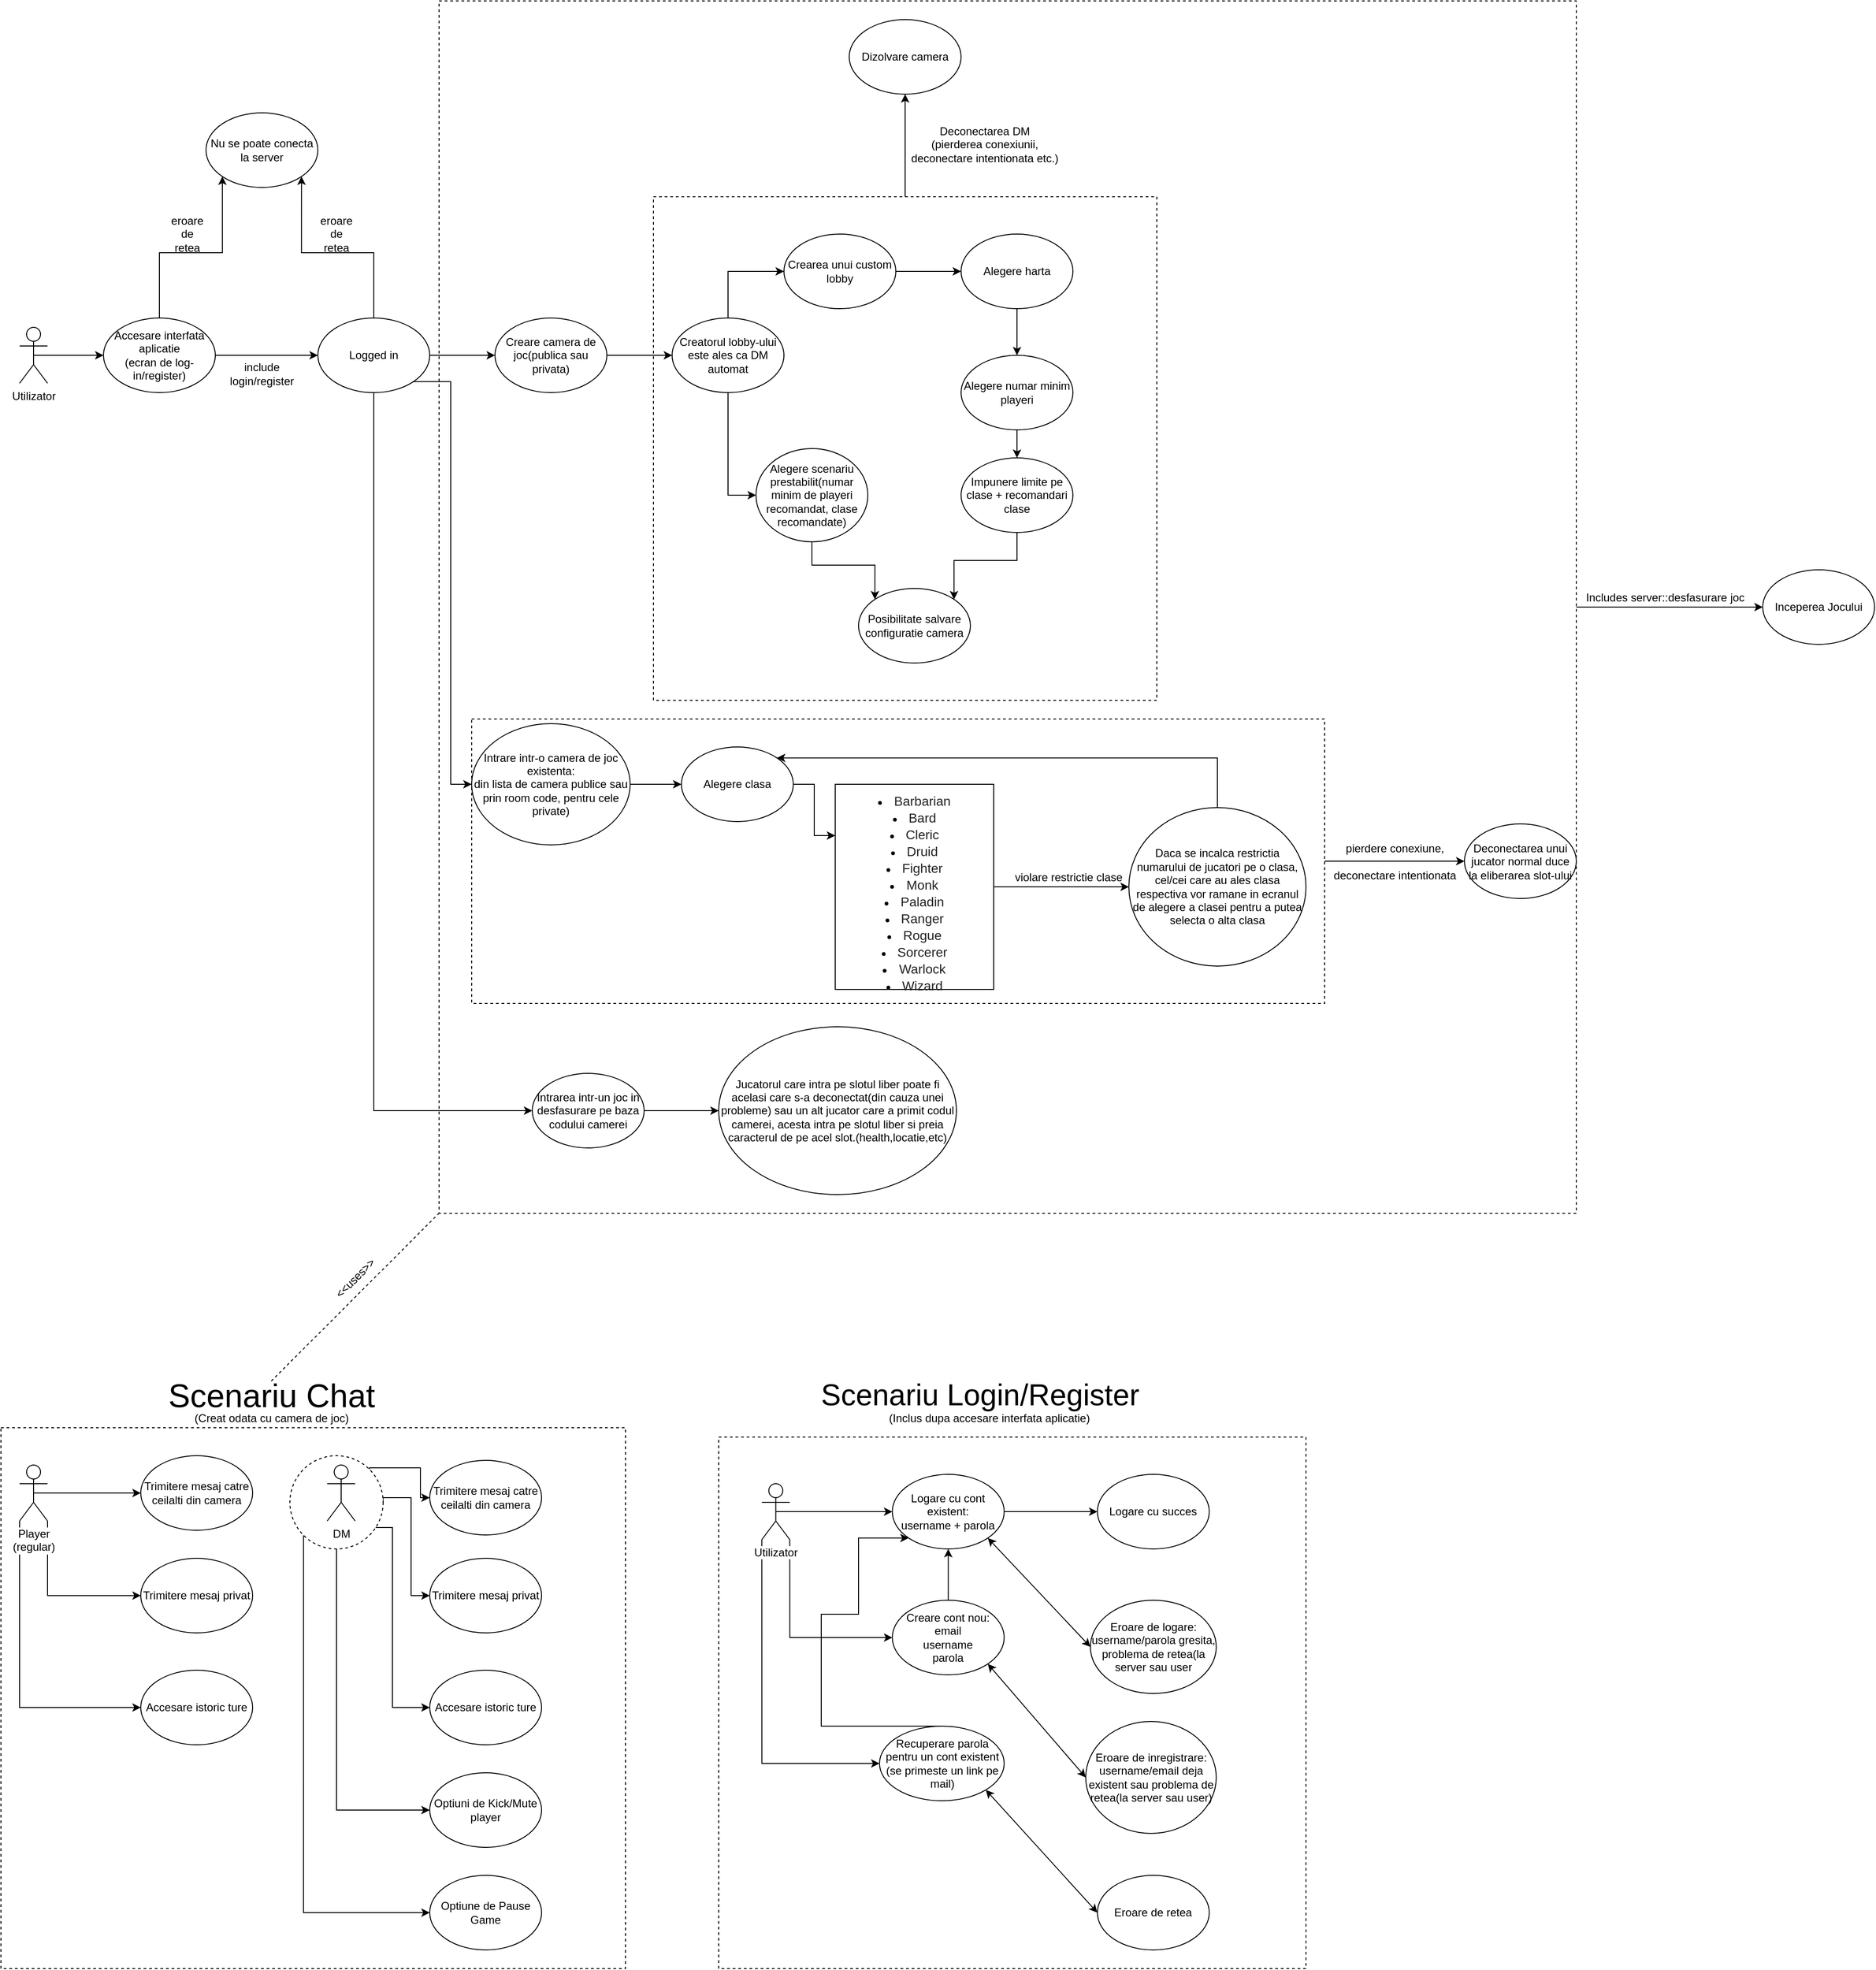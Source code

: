 <mxfile version="12.9.4" type="device"><diagram id="sszVgRyvfcD1CNVPQ8lp" name="Page-1"><mxGraphModel dx="1185" dy="1762" grid="1" gridSize="10" guides="1" tooltips="1" connect="1" arrows="1" fold="1" page="1" pageScale="1" pageWidth="850" pageHeight="1100" math="0" shadow="0"><root><mxCell id="0"/><mxCell id="1" parent="0"/><mxCell id="k3c2sumsUE7it0VDUXjG-154" value="" style="rounded=0;whiteSpace=wrap;html=1;dashed=1;" vertex="1" parent="1"><mxGeometry x="780" y="1250" width="630" height="570" as="geometry"/></mxCell><mxCell id="k3c2sumsUE7it0VDUXjG-121" value="" style="rounded=0;whiteSpace=wrap;html=1;dashed=1;" vertex="1" parent="1"><mxGeometry x="10" y="1240" width="670" height="580" as="geometry"/></mxCell><mxCell id="k3c2sumsUE7it0VDUXjG-115" style="edgeStyle=orthogonalEdgeStyle;rounded=0;orthogonalLoop=1;jettySize=auto;html=1;exitX=1;exitY=0;exitDx=0;exitDy=0;entryX=0;entryY=0.5;entryDx=0;entryDy=0;" edge="1" parent="1" source="k3c2sumsUE7it0VDUXjG-113" target="k3c2sumsUE7it0VDUXjG-97"><mxGeometry relative="1" as="geometry"><Array as="points"><mxPoint x="460" y="1283"/><mxPoint x="460" y="1315"/></Array></mxGeometry></mxCell><mxCell id="k3c2sumsUE7it0VDUXjG-116" style="edgeStyle=orthogonalEdgeStyle;rounded=0;orthogonalLoop=1;jettySize=auto;html=1;exitX=1;exitY=0.5;exitDx=0;exitDy=0;entryX=0;entryY=0.5;entryDx=0;entryDy=0;" edge="1" parent="1" source="k3c2sumsUE7it0VDUXjG-113" target="k3c2sumsUE7it0VDUXjG-98"><mxGeometry relative="1" as="geometry"><Array as="points"><mxPoint x="450" y="1315"/><mxPoint x="450" y="1420"/></Array></mxGeometry></mxCell><mxCell id="k3c2sumsUE7it0VDUXjG-117" style="edgeStyle=orthogonalEdgeStyle;rounded=0;orthogonalLoop=1;jettySize=auto;html=1;exitX=1;exitY=1;exitDx=0;exitDy=0;entryX=0;entryY=0.5;entryDx=0;entryDy=0;" edge="1" parent="1" source="k3c2sumsUE7it0VDUXjG-113" target="k3c2sumsUE7it0VDUXjG-99"><mxGeometry relative="1" as="geometry"><Array as="points"><mxPoint x="430" y="1347"/><mxPoint x="430" y="1540"/></Array></mxGeometry></mxCell><mxCell id="k3c2sumsUE7it0VDUXjG-118" style="edgeStyle=orthogonalEdgeStyle;rounded=0;orthogonalLoop=1;jettySize=auto;html=1;exitX=0.5;exitY=1;exitDx=0;exitDy=0;entryX=0;entryY=0.5;entryDx=0;entryDy=0;" edge="1" parent="1" source="k3c2sumsUE7it0VDUXjG-113" target="k3c2sumsUE7it0VDUXjG-100"><mxGeometry relative="1" as="geometry"/></mxCell><mxCell id="k3c2sumsUE7it0VDUXjG-120" style="edgeStyle=orthogonalEdgeStyle;rounded=0;orthogonalLoop=1;jettySize=auto;html=1;exitX=0;exitY=1;exitDx=0;exitDy=0;entryX=0;entryY=0.5;entryDx=0;entryDy=0;" edge="1" parent="1" source="k3c2sumsUE7it0VDUXjG-113" target="k3c2sumsUE7it0VDUXjG-102"><mxGeometry relative="1" as="geometry"><Array as="points"><mxPoint x="335" y="1760"/></Array></mxGeometry></mxCell><mxCell id="k3c2sumsUE7it0VDUXjG-113" value="" style="ellipse;whiteSpace=wrap;html=1;aspect=fixed;dashed=1;" vertex="1" parent="1"><mxGeometry x="320" y="1270" width="100" height="100" as="geometry"/></mxCell><mxCell id="k3c2sumsUE7it0VDUXjG-77" style="edgeStyle=orthogonalEdgeStyle;rounded=0;orthogonalLoop=1;jettySize=auto;html=1;exitX=1;exitY=0.5;exitDx=0;exitDy=0;entryX=0;entryY=0.5;entryDx=0;entryDy=0;" edge="1" parent="1" source="k3c2sumsUE7it0VDUXjG-76" target="k3c2sumsUE7it0VDUXjG-78"><mxGeometry relative="1" as="geometry"><mxPoint x="1790" y="360" as="targetPoint"/></mxGeometry></mxCell><mxCell id="k3c2sumsUE7it0VDUXjG-76" value="" style="rounded=0;whiteSpace=wrap;html=1;dashed=1;" vertex="1" parent="1"><mxGeometry x="480" y="-290" width="1220" height="1300" as="geometry"/></mxCell><mxCell id="k3c2sumsUE7it0VDUXjG-69" style="edgeStyle=orthogonalEdgeStyle;rounded=0;orthogonalLoop=1;jettySize=auto;html=1;exitX=1;exitY=0.5;exitDx=0;exitDy=0;entryX=0;entryY=0.5;entryDx=0;entryDy=0;" edge="1" parent="1" source="k3c2sumsUE7it0VDUXjG-66" target="k3c2sumsUE7it0VDUXjG-68"><mxGeometry relative="1" as="geometry"/></mxCell><mxCell id="k3c2sumsUE7it0VDUXjG-66" value="" style="rounded=0;whiteSpace=wrap;html=1;dashed=1;" vertex="1" parent="1"><mxGeometry x="515" y="480" width="915" height="305" as="geometry"/></mxCell><mxCell id="k3c2sumsUE7it0VDUXjG-42" style="edgeStyle=orthogonalEdgeStyle;rounded=0;orthogonalLoop=1;jettySize=auto;html=1;exitX=0.5;exitY=0;exitDx=0;exitDy=0;entryX=0.5;entryY=1;entryDx=0;entryDy=0;" edge="1" parent="1" source="k3c2sumsUE7it0VDUXjG-38" target="k3c2sumsUE7it0VDUXjG-41"><mxGeometry relative="1" as="geometry"/></mxCell><mxCell id="k3c2sumsUE7it0VDUXjG-38" value="" style="whiteSpace=wrap;html=1;aspect=fixed;dashed=1;" vertex="1" parent="1"><mxGeometry x="710" y="-80" width="540" height="540" as="geometry"/></mxCell><mxCell id="k3c2sumsUE7it0VDUXjG-5" style="edgeStyle=orthogonalEdgeStyle;rounded=0;orthogonalLoop=1;jettySize=auto;html=1;exitX=0.5;exitY=0.5;exitDx=0;exitDy=0;exitPerimeter=0;entryX=0;entryY=0.5;entryDx=0;entryDy=0;" edge="1" parent="1" source="k3c2sumsUE7it0VDUXjG-1" target="k3c2sumsUE7it0VDUXjG-3"><mxGeometry relative="1" as="geometry"/></mxCell><mxCell id="k3c2sumsUE7it0VDUXjG-1" value="Utilizator" style="shape=umlActor;verticalLabelPosition=bottom;labelBackgroundColor=#ffffff;verticalAlign=top;html=1;outlineConnect=0;" vertex="1" parent="1"><mxGeometry x="30" y="60" width="30" height="60" as="geometry"/></mxCell><mxCell id="k3c2sumsUE7it0VDUXjG-7" style="edgeStyle=orthogonalEdgeStyle;rounded=0;orthogonalLoop=1;jettySize=auto;html=1;exitX=1;exitY=0.5;exitDx=0;exitDy=0;" edge="1" parent="1" source="k3c2sumsUE7it0VDUXjG-3" target="k3c2sumsUE7it0VDUXjG-6"><mxGeometry relative="1" as="geometry"/></mxCell><mxCell id="k3c2sumsUE7it0VDUXjG-10" style="edgeStyle=orthogonalEdgeStyle;rounded=0;orthogonalLoop=1;jettySize=auto;html=1;exitX=0.5;exitY=0;exitDx=0;exitDy=0;entryX=0;entryY=1;entryDx=0;entryDy=0;" edge="1" parent="1" source="k3c2sumsUE7it0VDUXjG-3" target="k3c2sumsUE7it0VDUXjG-9"><mxGeometry relative="1" as="geometry"/></mxCell><mxCell id="k3c2sumsUE7it0VDUXjG-3" value="Accesare interfata aplicatie&lt;br&gt;(ecran de log-in/register)" style="ellipse;whiteSpace=wrap;html=1;" vertex="1" parent="1"><mxGeometry x="120" y="50" width="120" height="80" as="geometry"/></mxCell><mxCell id="k3c2sumsUE7it0VDUXjG-11" style="edgeStyle=orthogonalEdgeStyle;rounded=0;orthogonalLoop=1;jettySize=auto;html=1;entryX=1;entryY=1;entryDx=0;entryDy=0;" edge="1" parent="1" source="k3c2sumsUE7it0VDUXjG-6" target="k3c2sumsUE7it0VDUXjG-9"><mxGeometry relative="1" as="geometry"/></mxCell><mxCell id="k3c2sumsUE7it0VDUXjG-17" style="edgeStyle=orthogonalEdgeStyle;rounded=0;orthogonalLoop=1;jettySize=auto;html=1;entryX=0;entryY=0.5;entryDx=0;entryDy=0;" edge="1" parent="1" source="k3c2sumsUE7it0VDUXjG-6" target="k3c2sumsUE7it0VDUXjG-16"><mxGeometry relative="1" as="geometry"/></mxCell><mxCell id="k3c2sumsUE7it0VDUXjG-48" style="edgeStyle=orthogonalEdgeStyle;rounded=0;orthogonalLoop=1;jettySize=auto;html=1;exitX=1;exitY=1;exitDx=0;exitDy=0;entryX=0;entryY=0.5;entryDx=0;entryDy=0;" edge="1" parent="1" source="k3c2sumsUE7it0VDUXjG-6" target="k3c2sumsUE7it0VDUXjG-46"><mxGeometry relative="1" as="geometry"/></mxCell><mxCell id="k3c2sumsUE7it0VDUXjG-72" style="edgeStyle=orthogonalEdgeStyle;rounded=0;orthogonalLoop=1;jettySize=auto;html=1;exitX=0.5;exitY=1;exitDx=0;exitDy=0;entryX=0;entryY=0.5;entryDx=0;entryDy=0;" edge="1" parent="1" source="k3c2sumsUE7it0VDUXjG-6" target="k3c2sumsUE7it0VDUXjG-71"><mxGeometry relative="1" as="geometry"/></mxCell><mxCell id="k3c2sumsUE7it0VDUXjG-6" value="Logged in" style="ellipse;whiteSpace=wrap;html=1;" vertex="1" parent="1"><mxGeometry x="350" y="50" width="120" height="80" as="geometry"/></mxCell><mxCell id="k3c2sumsUE7it0VDUXjG-8" value="include login/register" style="text;html=1;strokeColor=none;fillColor=none;align=center;verticalAlign=middle;whiteSpace=wrap;rounded=0;" vertex="1" parent="1"><mxGeometry x="260" y="100" width="60" height="20" as="geometry"/></mxCell><mxCell id="k3c2sumsUE7it0VDUXjG-9" value="Nu se poate conecta la server" style="ellipse;whiteSpace=wrap;html=1;" vertex="1" parent="1"><mxGeometry x="230" y="-170" width="120" height="80" as="geometry"/></mxCell><mxCell id="k3c2sumsUE7it0VDUXjG-12" value="eroare de retea" style="text;html=1;strokeColor=none;fillColor=none;align=center;verticalAlign=middle;whiteSpace=wrap;rounded=0;" vertex="1" parent="1"><mxGeometry x="190" y="-50" width="40" height="20" as="geometry"/></mxCell><mxCell id="k3c2sumsUE7it0VDUXjG-14" value="eroare de retea" style="text;html=1;strokeColor=none;fillColor=none;align=center;verticalAlign=middle;whiteSpace=wrap;rounded=0;" vertex="1" parent="1"><mxGeometry x="350" y="-50" width="40" height="20" as="geometry"/></mxCell><mxCell id="k3c2sumsUE7it0VDUXjG-13" style="edgeStyle=orthogonalEdgeStyle;rounded=0;orthogonalLoop=1;jettySize=auto;html=1;exitX=0.5;exitY=1;exitDx=0;exitDy=0;" edge="1" parent="1" source="k3c2sumsUE7it0VDUXjG-12" target="k3c2sumsUE7it0VDUXjG-12"><mxGeometry relative="1" as="geometry"/></mxCell><mxCell id="k3c2sumsUE7it0VDUXjG-19" style="edgeStyle=orthogonalEdgeStyle;rounded=0;orthogonalLoop=1;jettySize=auto;html=1;exitX=1;exitY=0.5;exitDx=0;exitDy=0;entryX=0;entryY=0.5;entryDx=0;entryDy=0;" edge="1" parent="1" source="k3c2sumsUE7it0VDUXjG-16" target="k3c2sumsUE7it0VDUXjG-18"><mxGeometry relative="1" as="geometry"/></mxCell><mxCell id="k3c2sumsUE7it0VDUXjG-16" value="Creare camera de joc(publica sau privata)" style="ellipse;whiteSpace=wrap;html=1;" vertex="1" parent="1"><mxGeometry x="540" y="50" width="120" height="80" as="geometry"/></mxCell><mxCell id="k3c2sumsUE7it0VDUXjG-28" style="edgeStyle=orthogonalEdgeStyle;rounded=0;orthogonalLoop=1;jettySize=auto;html=1;exitX=0.5;exitY=1;exitDx=0;exitDy=0;entryX=0;entryY=0.5;entryDx=0;entryDy=0;" edge="1" parent="1" source="k3c2sumsUE7it0VDUXjG-18" target="k3c2sumsUE7it0VDUXjG-20"><mxGeometry relative="1" as="geometry"/></mxCell><mxCell id="k3c2sumsUE7it0VDUXjG-29" style="edgeStyle=orthogonalEdgeStyle;rounded=0;orthogonalLoop=1;jettySize=auto;html=1;exitX=0.5;exitY=0;exitDx=0;exitDy=0;entryX=0;entryY=0.5;entryDx=0;entryDy=0;" edge="1" parent="1" source="k3c2sumsUE7it0VDUXjG-18" target="k3c2sumsUE7it0VDUXjG-22"><mxGeometry relative="1" as="geometry"/></mxCell><mxCell id="k3c2sumsUE7it0VDUXjG-18" value="Creatorul lobby-ului este ales ca DM automat" style="ellipse;whiteSpace=wrap;html=1;" vertex="1" parent="1"><mxGeometry x="730" y="50" width="120" height="80" as="geometry"/></mxCell><mxCell id="k3c2sumsUE7it0VDUXjG-36" style="edgeStyle=orthogonalEdgeStyle;rounded=0;orthogonalLoop=1;jettySize=auto;html=1;exitX=0.5;exitY=1;exitDx=0;exitDy=0;entryX=0;entryY=0;entryDx=0;entryDy=0;" edge="1" parent="1" source="k3c2sumsUE7it0VDUXjG-20" target="k3c2sumsUE7it0VDUXjG-33"><mxGeometry relative="1" as="geometry"/></mxCell><mxCell id="k3c2sumsUE7it0VDUXjG-20" value="Alegere scenariu prestabilit(numar minim de playeri recomandat, clase recomandate)" style="ellipse;whiteSpace=wrap;html=1;" vertex="1" parent="1"><mxGeometry x="820" y="190" width="120" height="100" as="geometry"/></mxCell><mxCell id="k3c2sumsUE7it0VDUXjG-30" style="edgeStyle=orthogonalEdgeStyle;rounded=0;orthogonalLoop=1;jettySize=auto;html=1;exitX=1;exitY=0.5;exitDx=0;exitDy=0;entryX=0;entryY=0.5;entryDx=0;entryDy=0;" edge="1" parent="1" source="k3c2sumsUE7it0VDUXjG-22" target="k3c2sumsUE7it0VDUXjG-25"><mxGeometry relative="1" as="geometry"/></mxCell><mxCell id="k3c2sumsUE7it0VDUXjG-22" value="Crearea unui custom lobby" style="ellipse;whiteSpace=wrap;html=1;" vertex="1" parent="1"><mxGeometry x="850" y="-40" width="120" height="80" as="geometry"/></mxCell><mxCell id="k3c2sumsUE7it0VDUXjG-31" style="edgeStyle=orthogonalEdgeStyle;rounded=0;orthogonalLoop=1;jettySize=auto;html=1;" edge="1" parent="1" source="k3c2sumsUE7it0VDUXjG-25" target="k3c2sumsUE7it0VDUXjG-26"><mxGeometry relative="1" as="geometry"/></mxCell><mxCell id="k3c2sumsUE7it0VDUXjG-25" value="Alegere harta" style="ellipse;whiteSpace=wrap;html=1;" vertex="1" parent="1"><mxGeometry x="1040" y="-40" width="120" height="80" as="geometry"/></mxCell><mxCell id="k3c2sumsUE7it0VDUXjG-32" style="edgeStyle=orthogonalEdgeStyle;rounded=0;orthogonalLoop=1;jettySize=auto;html=1;exitX=0.5;exitY=1;exitDx=0;exitDy=0;entryX=0.5;entryY=0;entryDx=0;entryDy=0;" edge="1" parent="1" source="k3c2sumsUE7it0VDUXjG-26" target="k3c2sumsUE7it0VDUXjG-27"><mxGeometry relative="1" as="geometry"/></mxCell><mxCell id="k3c2sumsUE7it0VDUXjG-26" value="Alegere numar minim playeri" style="ellipse;whiteSpace=wrap;html=1;" vertex="1" parent="1"><mxGeometry x="1040" y="90" width="120" height="80" as="geometry"/></mxCell><mxCell id="k3c2sumsUE7it0VDUXjG-37" style="edgeStyle=orthogonalEdgeStyle;rounded=0;orthogonalLoop=1;jettySize=auto;html=1;exitX=0.5;exitY=1;exitDx=0;exitDy=0;entryX=1;entryY=0;entryDx=0;entryDy=0;" edge="1" parent="1" source="k3c2sumsUE7it0VDUXjG-27" target="k3c2sumsUE7it0VDUXjG-33"><mxGeometry relative="1" as="geometry"/></mxCell><mxCell id="k3c2sumsUE7it0VDUXjG-27" value="Impunere limite pe clase + recomandari clase" style="ellipse;whiteSpace=wrap;html=1;" vertex="1" parent="1"><mxGeometry x="1040" y="200" width="120" height="80" as="geometry"/></mxCell><mxCell id="k3c2sumsUE7it0VDUXjG-33" value="Posibilitate salvare configuratie camera" style="ellipse;whiteSpace=wrap;html=1;" vertex="1" parent="1"><mxGeometry x="930" y="340" width="120" height="80" as="geometry"/></mxCell><mxCell id="k3c2sumsUE7it0VDUXjG-41" value="Dizolvare camera" style="ellipse;whiteSpace=wrap;html=1;" vertex="1" parent="1"><mxGeometry x="920" y="-270" width="120" height="80" as="geometry"/></mxCell><mxCell id="k3c2sumsUE7it0VDUXjG-43" value="Deconectarea DM&lt;br&gt;(pierderea conexiunii,&lt;br&gt;deconectare intentionata etc.)" style="text;html=1;align=center;verticalAlign=middle;resizable=0;points=[];autosize=1;" vertex="1" parent="1"><mxGeometry x="980" y="-161" width="170" height="50" as="geometry"/></mxCell><mxCell id="k3c2sumsUE7it0VDUXjG-52" style="edgeStyle=orthogonalEdgeStyle;rounded=0;orthogonalLoop=1;jettySize=auto;html=1;exitX=1;exitY=0.5;exitDx=0;exitDy=0;entryX=0;entryY=0.5;entryDx=0;entryDy=0;" edge="1" parent="1" source="k3c2sumsUE7it0VDUXjG-46" target="k3c2sumsUE7it0VDUXjG-51"><mxGeometry relative="1" as="geometry"/></mxCell><mxCell id="k3c2sumsUE7it0VDUXjG-46" value="Intrare intr-o camera de joc existenta:&lt;br&gt;din lista de camera publice sau prin room code, pentru cele private)" style="ellipse;whiteSpace=wrap;html=1;" vertex="1" parent="1"><mxGeometry x="515" y="485" width="170" height="130" as="geometry"/></mxCell><mxCell id="k3c2sumsUE7it0VDUXjG-63" style="edgeStyle=orthogonalEdgeStyle;rounded=0;orthogonalLoop=1;jettySize=auto;html=1;entryX=0;entryY=0.25;entryDx=0;entryDy=0;" edge="1" parent="1" source="k3c2sumsUE7it0VDUXjG-51" target="k3c2sumsUE7it0VDUXjG-55"><mxGeometry relative="1" as="geometry"/></mxCell><mxCell id="k3c2sumsUE7it0VDUXjG-51" value="Alegere clasa" style="ellipse;whiteSpace=wrap;html=1;" vertex="1" parent="1"><mxGeometry x="740" y="510" width="120" height="80" as="geometry"/></mxCell><mxCell id="k3c2sumsUE7it0VDUXjG-64" style="edgeStyle=orthogonalEdgeStyle;rounded=0;orthogonalLoop=1;jettySize=auto;html=1;exitX=1;exitY=0.5;exitDx=0;exitDy=0;entryX=0;entryY=0.5;entryDx=0;entryDy=0;" edge="1" parent="1" source="k3c2sumsUE7it0VDUXjG-55" target="k3c2sumsUE7it0VDUXjG-60"><mxGeometry relative="1" as="geometry"/></mxCell><mxCell id="k3c2sumsUE7it0VDUXjG-55" value="&lt;br&gt;&lt;li style=&quot;margin-bottom: 0.1em&quot;&gt;&lt;font color=&quot;#222222&quot; face=&quot;sans-serif&quot;&gt;&lt;span style=&quot;font-size: 14px&quot;&gt;Barbarian&lt;/span&gt;&lt;/font&gt;&lt;/li&gt;&lt;li style=&quot;margin-bottom: 0.1em&quot;&gt;&lt;font color=&quot;#222222&quot; face=&quot;sans-serif&quot;&gt;&lt;span style=&quot;font-size: 14px&quot;&gt;Bard&lt;/span&gt;&lt;/font&gt;&lt;/li&gt;&lt;li style=&quot;margin-bottom: 0.1em&quot;&gt;&lt;font color=&quot;#222222&quot; face=&quot;sans-serif&quot;&gt;&lt;span style=&quot;font-size: 14px&quot;&gt;Cleric&lt;/span&gt;&lt;/font&gt;&lt;/li&gt;&lt;li style=&quot;margin-bottom: 0.1em&quot;&gt;&lt;font color=&quot;#222222&quot; face=&quot;sans-serif&quot;&gt;&lt;span style=&quot;font-size: 14px&quot;&gt;Druid&lt;/span&gt;&lt;/font&gt;&lt;/li&gt;&lt;li style=&quot;margin-bottom: 0.1em&quot;&gt;&lt;font color=&quot;#222222&quot; face=&quot;sans-serif&quot;&gt;&lt;span style=&quot;font-size: 14px&quot;&gt;Fighter&lt;/span&gt;&lt;/font&gt;&lt;/li&gt;&lt;li style=&quot;margin-bottom: 0.1em&quot;&gt;&lt;font color=&quot;#222222&quot; face=&quot;sans-serif&quot;&gt;&lt;span style=&quot;font-size: 14px&quot;&gt;Monk&lt;/span&gt;&lt;/font&gt;&lt;/li&gt;&lt;li style=&quot;margin-bottom: 0.1em&quot;&gt;&lt;font color=&quot;#222222&quot; face=&quot;sans-serif&quot;&gt;&lt;span style=&quot;font-size: 14px&quot;&gt;Paladin&lt;/span&gt;&lt;/font&gt;&lt;/li&gt;&lt;li style=&quot;margin-bottom: 0.1em&quot;&gt;&lt;font color=&quot;#222222&quot; face=&quot;sans-serif&quot;&gt;&lt;span style=&quot;font-size: 14px&quot;&gt;Ranger&lt;/span&gt;&lt;/font&gt;&lt;/li&gt;&lt;li style=&quot;margin-bottom: 0.1em&quot;&gt;&lt;font color=&quot;#222222&quot; face=&quot;sans-serif&quot;&gt;&lt;span style=&quot;font-size: 14px&quot;&gt;Rogue&lt;/span&gt;&lt;/font&gt;&lt;/li&gt;&lt;li style=&quot;margin-bottom: 0.1em&quot;&gt;&lt;font color=&quot;#222222&quot; face=&quot;sans-serif&quot;&gt;&lt;span style=&quot;font-size: 14px&quot;&gt;Sorcerer&lt;/span&gt;&lt;/font&gt;&lt;/li&gt;&lt;li style=&quot;margin-bottom: 0.1em&quot;&gt;&lt;font color=&quot;#222222&quot; face=&quot;sans-serif&quot;&gt;&lt;span style=&quot;font-size: 14px&quot;&gt;Warlock&lt;/span&gt;&lt;/font&gt;&lt;/li&gt;&lt;li style=&quot;margin-bottom: 0.1em&quot;&gt;&lt;font color=&quot;#222222&quot; face=&quot;sans-serif&quot;&gt;&lt;span style=&quot;font-size: 14px&quot;&gt;Wizard&lt;/span&gt;&lt;/font&gt;&lt;/li&gt;" style="rounded=0;whiteSpace=wrap;html=1;" vertex="1" parent="1"><mxGeometry x="905" y="550" width="170" height="220" as="geometry"/></mxCell><mxCell id="k3c2sumsUE7it0VDUXjG-57" value="violare restrictie clase" style="text;html=1;align=center;verticalAlign=middle;resizable=0;points=[];autosize=1;" vertex="1" parent="1"><mxGeometry x="1090" y="640" width="130" height="20" as="geometry"/></mxCell><mxCell id="k3c2sumsUE7it0VDUXjG-65" style="edgeStyle=orthogonalEdgeStyle;rounded=0;orthogonalLoop=1;jettySize=auto;html=1;exitX=0.5;exitY=0;exitDx=0;exitDy=0;entryX=1;entryY=0;entryDx=0;entryDy=0;" edge="1" parent="1" source="k3c2sumsUE7it0VDUXjG-60" target="k3c2sumsUE7it0VDUXjG-51"><mxGeometry relative="1" as="geometry"/></mxCell><mxCell id="k3c2sumsUE7it0VDUXjG-60" value="Daca se incalca restrictia numarului de jucatori pe o clasa, cel/cei care au ales clasa respectiva vor ramane in ecranul de alegere a clasei pentru a putea selecta o alta clasa" style="ellipse;whiteSpace=wrap;html=1;" vertex="1" parent="1"><mxGeometry x="1220" y="575" width="190" height="170" as="geometry"/></mxCell><mxCell id="k3c2sumsUE7it0VDUXjG-68" value="Deconectarea unui jucator normal duce la eliberarea slot-ului" style="ellipse;whiteSpace=wrap;html=1;" vertex="1" parent="1"><mxGeometry x="1580" y="592.5" width="120" height="80" as="geometry"/></mxCell><mxCell id="k3c2sumsUE7it0VDUXjG-70" value="pierdere conexiune,&lt;br&gt;&lt;br&gt;deconectare intentionata" style="text;html=1;align=center;verticalAlign=middle;resizable=0;points=[];autosize=1;" vertex="1" parent="1"><mxGeometry x="1430" y="607.5" width="150" height="50" as="geometry"/></mxCell><mxCell id="k3c2sumsUE7it0VDUXjG-75" style="edgeStyle=orthogonalEdgeStyle;rounded=0;orthogonalLoop=1;jettySize=auto;html=1;exitX=1;exitY=0.5;exitDx=0;exitDy=0;entryX=0;entryY=0.5;entryDx=0;entryDy=0;" edge="1" parent="1" source="k3c2sumsUE7it0VDUXjG-71" target="k3c2sumsUE7it0VDUXjG-74"><mxGeometry relative="1" as="geometry"/></mxCell><mxCell id="k3c2sumsUE7it0VDUXjG-71" value="Intrarea intr-un joc in desfasurare pe baza codului camerei" style="ellipse;whiteSpace=wrap;html=1;" vertex="1" parent="1"><mxGeometry x="580" y="860" width="120" height="80" as="geometry"/></mxCell><mxCell id="k3c2sumsUE7it0VDUXjG-74" value="Jucatorul care intra pe slotul liber poate fi acelasi care s-a deconectat(din cauza unei probleme) sau un alt jucator care a primit codul camerei, acesta intra pe slotul liber si preia caracterul de pe acel slot.(health,locatie,etc)" style="ellipse;whiteSpace=wrap;html=1;" vertex="1" parent="1"><mxGeometry x="780" y="810" width="255" height="180" as="geometry"/></mxCell><mxCell id="k3c2sumsUE7it0VDUXjG-78" value="Inceperea Jocului" style="ellipse;whiteSpace=wrap;html=1;" vertex="1" parent="1"><mxGeometry x="1900" y="320" width="120" height="80" as="geometry"/></mxCell><mxCell id="k3c2sumsUE7it0VDUXjG-79" value="Includes server::desfasurare joc" style="text;html=1;align=center;verticalAlign=middle;resizable=0;points=[];autosize=1;" vertex="1" parent="1"><mxGeometry x="1700" y="340" width="190" height="20" as="geometry"/></mxCell><mxCell id="k3c2sumsUE7it0VDUXjG-80" value="" style="endArrow=none;dashed=1;html=1;entryX=0;entryY=1;entryDx=0;entryDy=0;" edge="1" parent="1" target="k3c2sumsUE7it0VDUXjG-76"><mxGeometry width="50" height="50" relative="1" as="geometry"><mxPoint x="300" y="1190" as="sourcePoint"/><mxPoint x="440" y="1010" as="targetPoint"/></mxGeometry></mxCell><mxCell id="k3c2sumsUE7it0VDUXjG-81" value="&lt;font style=&quot;font-size: 35px&quot;&gt;Scenariu Chat&lt;/font&gt;" style="text;html=1;align=center;verticalAlign=middle;resizable=0;points=[];autosize=1;" vertex="1" parent="1"><mxGeometry x="180" y="1190" width="240" height="30" as="geometry"/></mxCell><mxCell id="k3c2sumsUE7it0VDUXjG-82" value="&amp;lt;&amp;lt;uses&amp;gt;&amp;gt;" style="text;html=1;align=center;verticalAlign=middle;resizable=0;points=[];autosize=1;rotation=-45;" vertex="1" parent="1"><mxGeometry x="355" y="1070" width="70" height="20" as="geometry"/></mxCell><mxCell id="k3c2sumsUE7it0VDUXjG-85" value="(Creat odata cu camera de joc)" style="text;html=1;align=center;verticalAlign=middle;resizable=0;points=[];autosize=1;" vertex="1" parent="1"><mxGeometry x="210" y="1220" width="180" height="20" as="geometry"/></mxCell><mxCell id="k3c2sumsUE7it0VDUXjG-90" style="edgeStyle=orthogonalEdgeStyle;rounded=0;orthogonalLoop=1;jettySize=auto;html=1;exitX=0.5;exitY=0.5;exitDx=0;exitDy=0;exitPerimeter=0;entryX=0;entryY=0.5;entryDx=0;entryDy=0;" edge="1" parent="1" source="k3c2sumsUE7it0VDUXjG-86" target="k3c2sumsUE7it0VDUXjG-89"><mxGeometry relative="1" as="geometry"/></mxCell><mxCell id="k3c2sumsUE7it0VDUXjG-93" style="edgeStyle=orthogonalEdgeStyle;rounded=0;orthogonalLoop=1;jettySize=auto;html=1;exitX=1;exitY=1;exitDx=0;exitDy=0;exitPerimeter=0;entryX=0;entryY=0.5;entryDx=0;entryDy=0;" edge="1" parent="1" source="k3c2sumsUE7it0VDUXjG-86" target="k3c2sumsUE7it0VDUXjG-91"><mxGeometry relative="1" as="geometry"/></mxCell><mxCell id="k3c2sumsUE7it0VDUXjG-95" style="edgeStyle=orthogonalEdgeStyle;rounded=0;orthogonalLoop=1;jettySize=auto;html=1;exitX=0;exitY=1;exitDx=0;exitDy=0;exitPerimeter=0;entryX=0;entryY=0.5;entryDx=0;entryDy=0;" edge="1" parent="1" source="k3c2sumsUE7it0VDUXjG-86" target="k3c2sumsUE7it0VDUXjG-94"><mxGeometry relative="1" as="geometry"/></mxCell><mxCell id="k3c2sumsUE7it0VDUXjG-86" value="Player&lt;br&gt;(regular)" style="shape=umlActor;verticalLabelPosition=bottom;labelBackgroundColor=#ffffff;verticalAlign=top;html=1;outlineConnect=0;" vertex="1" parent="1"><mxGeometry x="30" y="1280" width="30" height="60" as="geometry"/></mxCell><mxCell id="k3c2sumsUE7it0VDUXjG-89" value="Trimitere mesaj catre ceilalti din camera" style="ellipse;whiteSpace=wrap;html=1;" vertex="1" parent="1"><mxGeometry x="160" y="1270" width="120" height="80" as="geometry"/></mxCell><mxCell id="k3c2sumsUE7it0VDUXjG-91" value="Trimitere mesaj privat" style="ellipse;whiteSpace=wrap;html=1;" vertex="1" parent="1"><mxGeometry x="160" y="1380" width="120" height="80" as="geometry"/></mxCell><mxCell id="k3c2sumsUE7it0VDUXjG-94" value="Accesare istoric ture" style="ellipse;whiteSpace=wrap;html=1;" vertex="1" parent="1"><mxGeometry x="160" y="1500" width="120" height="80" as="geometry"/></mxCell><mxCell id="k3c2sumsUE7it0VDUXjG-96" value="DM" style="shape=umlActor;verticalLabelPosition=bottom;labelBackgroundColor=#ffffff;verticalAlign=top;html=1;outlineConnect=0;" vertex="1" parent="1"><mxGeometry x="360" y="1280" width="30" height="60" as="geometry"/></mxCell><mxCell id="k3c2sumsUE7it0VDUXjG-97" value="Trimitere mesaj catre ceilalti din camera" style="ellipse;whiteSpace=wrap;html=1;" vertex="1" parent="1"><mxGeometry x="470" y="1275" width="120" height="80" as="geometry"/></mxCell><mxCell id="k3c2sumsUE7it0VDUXjG-98" value="Trimitere mesaj privat" style="ellipse;whiteSpace=wrap;html=1;" vertex="1" parent="1"><mxGeometry x="470" y="1380" width="120" height="80" as="geometry"/></mxCell><mxCell id="k3c2sumsUE7it0VDUXjG-99" value="Accesare istoric ture" style="ellipse;whiteSpace=wrap;html=1;" vertex="1" parent="1"><mxGeometry x="470" y="1500" width="120" height="80" as="geometry"/></mxCell><mxCell id="k3c2sumsUE7it0VDUXjG-100" value="Optiuni de Kick/Mute player" style="ellipse;whiteSpace=wrap;html=1;" vertex="1" parent="1"><mxGeometry x="470" y="1610" width="120" height="80" as="geometry"/></mxCell><mxCell id="k3c2sumsUE7it0VDUXjG-102" value="Optiune de Pause Game" style="ellipse;whiteSpace=wrap;html=1;" vertex="1" parent="1"><mxGeometry x="470" y="1720" width="120" height="80" as="geometry"/></mxCell><mxCell id="k3c2sumsUE7it0VDUXjG-122" value="&lt;font style=&quot;font-size: 32px&quot;&gt;Scenariu Login/Register&lt;/font&gt;" style="text;html=1;align=center;verticalAlign=middle;resizable=0;points=[];autosize=1;" vertex="1" parent="1"><mxGeometry x="880" y="1190" width="360" height="30" as="geometry"/></mxCell><mxCell id="k3c2sumsUE7it0VDUXjG-123" value="(Inclus dupa accesare interfata aplicatie)" style="text;html=1;align=center;verticalAlign=middle;resizable=0;points=[];autosize=1;" vertex="1" parent="1"><mxGeometry x="955" y="1220" width="230" height="20" as="geometry"/></mxCell><mxCell id="k3c2sumsUE7it0VDUXjG-133" style="edgeStyle=orthogonalEdgeStyle;rounded=0;orthogonalLoop=1;jettySize=auto;html=1;exitX=0.5;exitY=0.5;exitDx=0;exitDy=0;exitPerimeter=0;entryX=0;entryY=0.5;entryDx=0;entryDy=0;" edge="1" parent="1" source="k3c2sumsUE7it0VDUXjG-124" target="k3c2sumsUE7it0VDUXjG-131"><mxGeometry relative="1" as="geometry"/></mxCell><mxCell id="k3c2sumsUE7it0VDUXjG-134" style="edgeStyle=orthogonalEdgeStyle;rounded=0;orthogonalLoop=1;jettySize=auto;html=1;exitX=1;exitY=1;exitDx=0;exitDy=0;exitPerimeter=0;entryX=0;entryY=0.5;entryDx=0;entryDy=0;" edge="1" parent="1" source="k3c2sumsUE7it0VDUXjG-124" target="k3c2sumsUE7it0VDUXjG-132"><mxGeometry relative="1" as="geometry"/></mxCell><mxCell id="k3c2sumsUE7it0VDUXjG-149" style="edgeStyle=orthogonalEdgeStyle;rounded=0;orthogonalLoop=1;jettySize=auto;html=1;exitX=0;exitY=1;exitDx=0;exitDy=0;exitPerimeter=0;entryX=0;entryY=0.5;entryDx=0;entryDy=0;" edge="1" parent="1" source="k3c2sumsUE7it0VDUXjG-124" target="k3c2sumsUE7it0VDUXjG-148"><mxGeometry relative="1" as="geometry"/></mxCell><mxCell id="k3c2sumsUE7it0VDUXjG-124" value="Utilizator" style="shape=umlActor;verticalLabelPosition=bottom;labelBackgroundColor=#ffffff;verticalAlign=top;html=1;outlineConnect=0;" vertex="1" parent="1"><mxGeometry x="826.25" y="1300" width="30" height="60" as="geometry"/></mxCell><mxCell id="k3c2sumsUE7it0VDUXjG-142" style="edgeStyle=orthogonalEdgeStyle;rounded=0;orthogonalLoop=1;jettySize=auto;html=1;exitX=1;exitY=0.5;exitDx=0;exitDy=0;entryX=0;entryY=0.5;entryDx=0;entryDy=0;" edge="1" parent="1" source="k3c2sumsUE7it0VDUXjG-131" target="k3c2sumsUE7it0VDUXjG-143"><mxGeometry relative="1" as="geometry"><mxPoint x="1186.25" y="1330" as="targetPoint"/></mxGeometry></mxCell><mxCell id="k3c2sumsUE7it0VDUXjG-131" value="Logare cu cont existent:&lt;br&gt;username + parola" style="ellipse;whiteSpace=wrap;html=1;" vertex="1" parent="1"><mxGeometry x="966.25" y="1290" width="120" height="80" as="geometry"/></mxCell><mxCell id="k3c2sumsUE7it0VDUXjG-135" style="edgeStyle=orthogonalEdgeStyle;rounded=0;orthogonalLoop=1;jettySize=auto;html=1;exitX=0.5;exitY=0;exitDx=0;exitDy=0;entryX=0.5;entryY=1;entryDx=0;entryDy=0;" edge="1" parent="1" source="k3c2sumsUE7it0VDUXjG-132" target="k3c2sumsUE7it0VDUXjG-131"><mxGeometry relative="1" as="geometry"/></mxCell><mxCell id="k3c2sumsUE7it0VDUXjG-132" value="Creare cont nou:&lt;br&gt;email&lt;br&gt;username&lt;br&gt;parola" style="ellipse;whiteSpace=wrap;html=1;" vertex="1" parent="1"><mxGeometry x="966.25" y="1425" width="120" height="80" as="geometry"/></mxCell><mxCell id="k3c2sumsUE7it0VDUXjG-143" value="Logare cu succes" style="ellipse;whiteSpace=wrap;html=1;" vertex="1" parent="1"><mxGeometry x="1186.25" y="1290" width="120" height="80" as="geometry"/></mxCell><mxCell id="k3c2sumsUE7it0VDUXjG-144" value="Eroare de logare:&lt;br&gt;username/parola gresita, problema de retea(la server sau user" style="ellipse;whiteSpace=wrap;html=1;" vertex="1" parent="1"><mxGeometry x="1178.75" y="1425" width="135" height="100" as="geometry"/></mxCell><mxCell id="k3c2sumsUE7it0VDUXjG-145" value="" style="endArrow=classic;startArrow=classic;html=1;exitX=1;exitY=1;exitDx=0;exitDy=0;entryX=0;entryY=0.5;entryDx=0;entryDy=0;" edge="1" parent="1" source="k3c2sumsUE7it0VDUXjG-131" target="k3c2sumsUE7it0VDUXjG-144"><mxGeometry width="50" height="50" relative="1" as="geometry"><mxPoint x="1126.25" y="1435" as="sourcePoint"/><mxPoint x="1176.25" y="1385" as="targetPoint"/></mxGeometry></mxCell><mxCell id="k3c2sumsUE7it0VDUXjG-146" value="Eroare de inregistrare:&lt;br&gt;username/email deja&lt;br&gt;existent sau problema de retea(la server sau user)" style="ellipse;whiteSpace=wrap;html=1;" vertex="1" parent="1"><mxGeometry x="1173.75" y="1555" width="140" height="120" as="geometry"/></mxCell><mxCell id="k3c2sumsUE7it0VDUXjG-147" value="" style="endArrow=classic;startArrow=classic;html=1;entryX=1;entryY=1;entryDx=0;entryDy=0;exitX=0;exitY=0.5;exitDx=0;exitDy=0;" edge="1" parent="1" source="k3c2sumsUE7it0VDUXjG-146" target="k3c2sumsUE7it0VDUXjG-132"><mxGeometry width="50" height="50" relative="1" as="geometry"><mxPoint x="1116.25" y="1585" as="sourcePoint"/><mxPoint x="1166.25" y="1535" as="targetPoint"/></mxGeometry></mxCell><mxCell id="k3c2sumsUE7it0VDUXjG-150" style="edgeStyle=orthogonalEdgeStyle;rounded=0;orthogonalLoop=1;jettySize=auto;html=1;exitX=0.5;exitY=0;exitDx=0;exitDy=0;entryX=0;entryY=1;entryDx=0;entryDy=0;" edge="1" parent="1" source="k3c2sumsUE7it0VDUXjG-148" target="k3c2sumsUE7it0VDUXjG-131"><mxGeometry relative="1" as="geometry"><Array as="points"><mxPoint x="890" y="1560"/><mxPoint x="890" y="1440"/><mxPoint x="930" y="1440"/><mxPoint x="930" y="1358"/></Array></mxGeometry></mxCell><mxCell id="k3c2sumsUE7it0VDUXjG-148" value="Recuperare parola pentru un cont existent&lt;br&gt;(se primeste un link pe mail)" style="ellipse;whiteSpace=wrap;html=1;" vertex="1" parent="1"><mxGeometry x="952.5" y="1560" width="133.75" height="80" as="geometry"/></mxCell><mxCell id="k3c2sumsUE7it0VDUXjG-151" value="Eroare de retea" style="ellipse;whiteSpace=wrap;html=1;" vertex="1" parent="1"><mxGeometry x="1186.25" y="1720" width="120" height="80" as="geometry"/></mxCell><mxCell id="k3c2sumsUE7it0VDUXjG-153" value="" style="endArrow=classic;startArrow=classic;html=1;entryX=1;entryY=1;entryDx=0;entryDy=0;exitX=0;exitY=0.5;exitDx=0;exitDy=0;" edge="1" parent="1" source="k3c2sumsUE7it0VDUXjG-151" target="k3c2sumsUE7it0VDUXjG-148"><mxGeometry width="50" height="50" relative="1" as="geometry"><mxPoint x="1000" y="1700" as="sourcePoint"/><mxPoint x="1050" y="1650" as="targetPoint"/></mxGeometry></mxCell></root></mxGraphModel></diagram></mxfile>